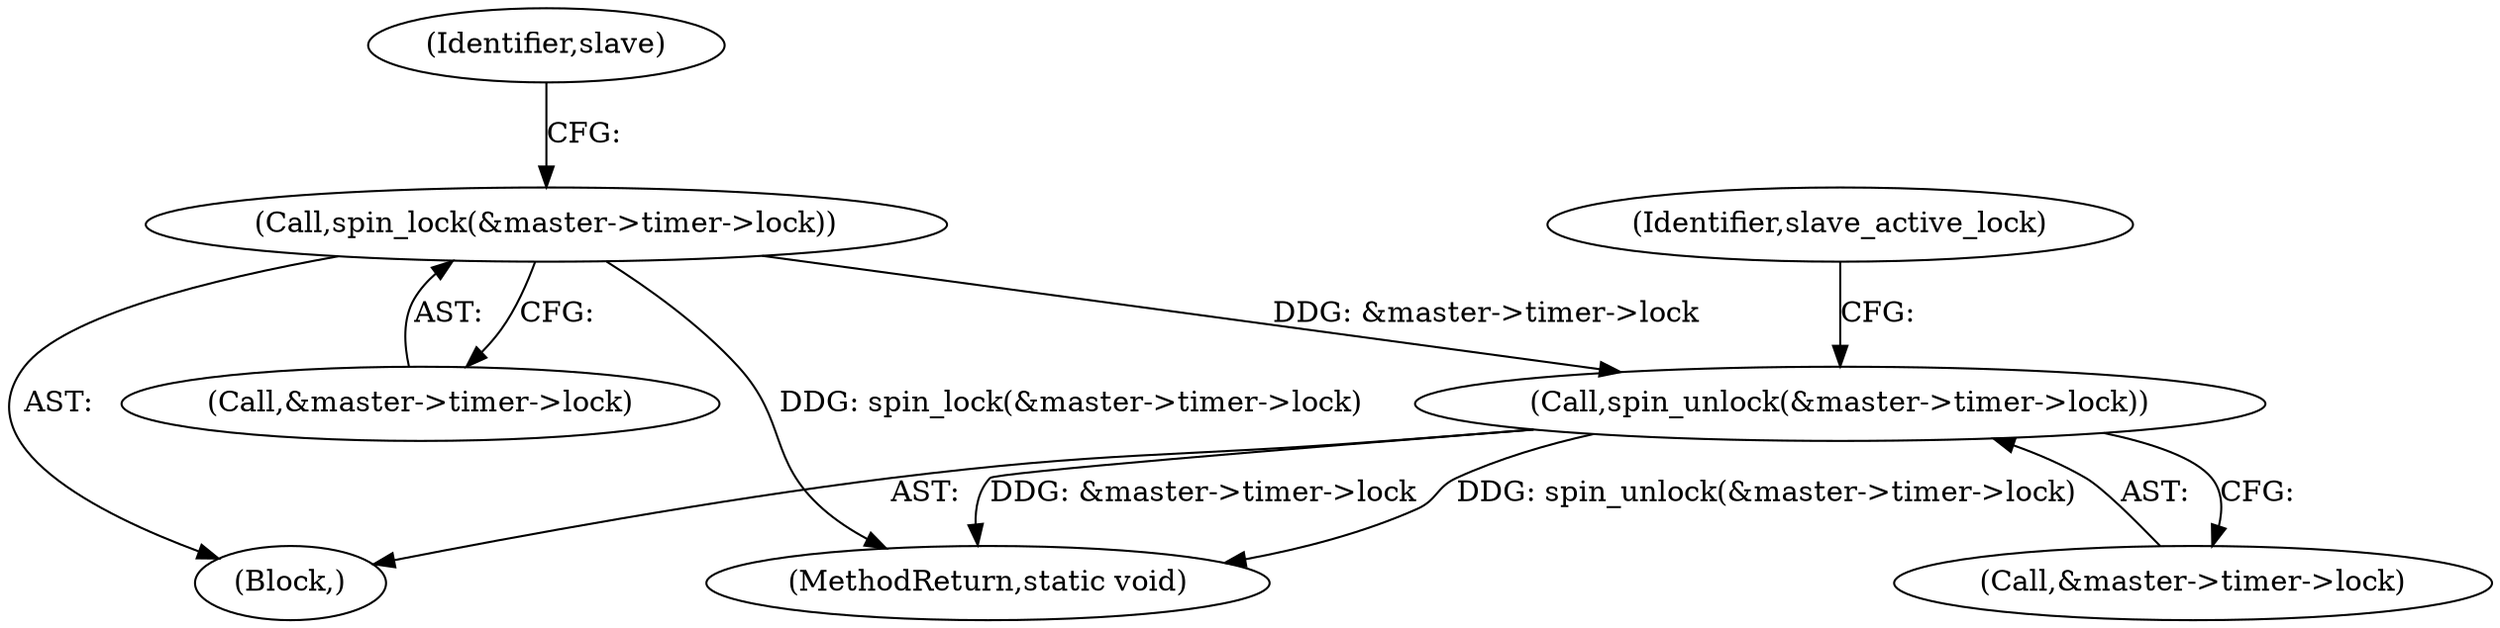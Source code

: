 digraph "0_linux_b5a663aa426f4884c71cd8580adae73f33570f0d_0@pointer" {
"1000170" [label="(Call,spin_unlock(&master->timer->lock))"];
"1000136" [label="(Call,spin_lock(&master->timer->lock))"];
"1000136" [label="(Call,spin_lock(&master->timer->lock))"];
"1000170" [label="(Call,spin_unlock(&master->timer->lock))"];
"1000123" [label="(Block,)"];
"1000137" [label="(Call,&master->timer->lock)"];
"1000179" [label="(Identifier,slave_active_lock)"];
"1000145" [label="(Identifier,slave)"];
"1000171" [label="(Call,&master->timer->lock)"];
"1000180" [label="(MethodReturn,static void)"];
"1000170" -> "1000123"  [label="AST: "];
"1000170" -> "1000171"  [label="CFG: "];
"1000171" -> "1000170"  [label="AST: "];
"1000179" -> "1000170"  [label="CFG: "];
"1000170" -> "1000180"  [label="DDG: &master->timer->lock"];
"1000170" -> "1000180"  [label="DDG: spin_unlock(&master->timer->lock)"];
"1000136" -> "1000170"  [label="DDG: &master->timer->lock"];
"1000136" -> "1000123"  [label="AST: "];
"1000136" -> "1000137"  [label="CFG: "];
"1000137" -> "1000136"  [label="AST: "];
"1000145" -> "1000136"  [label="CFG: "];
"1000136" -> "1000180"  [label="DDG: spin_lock(&master->timer->lock)"];
}

